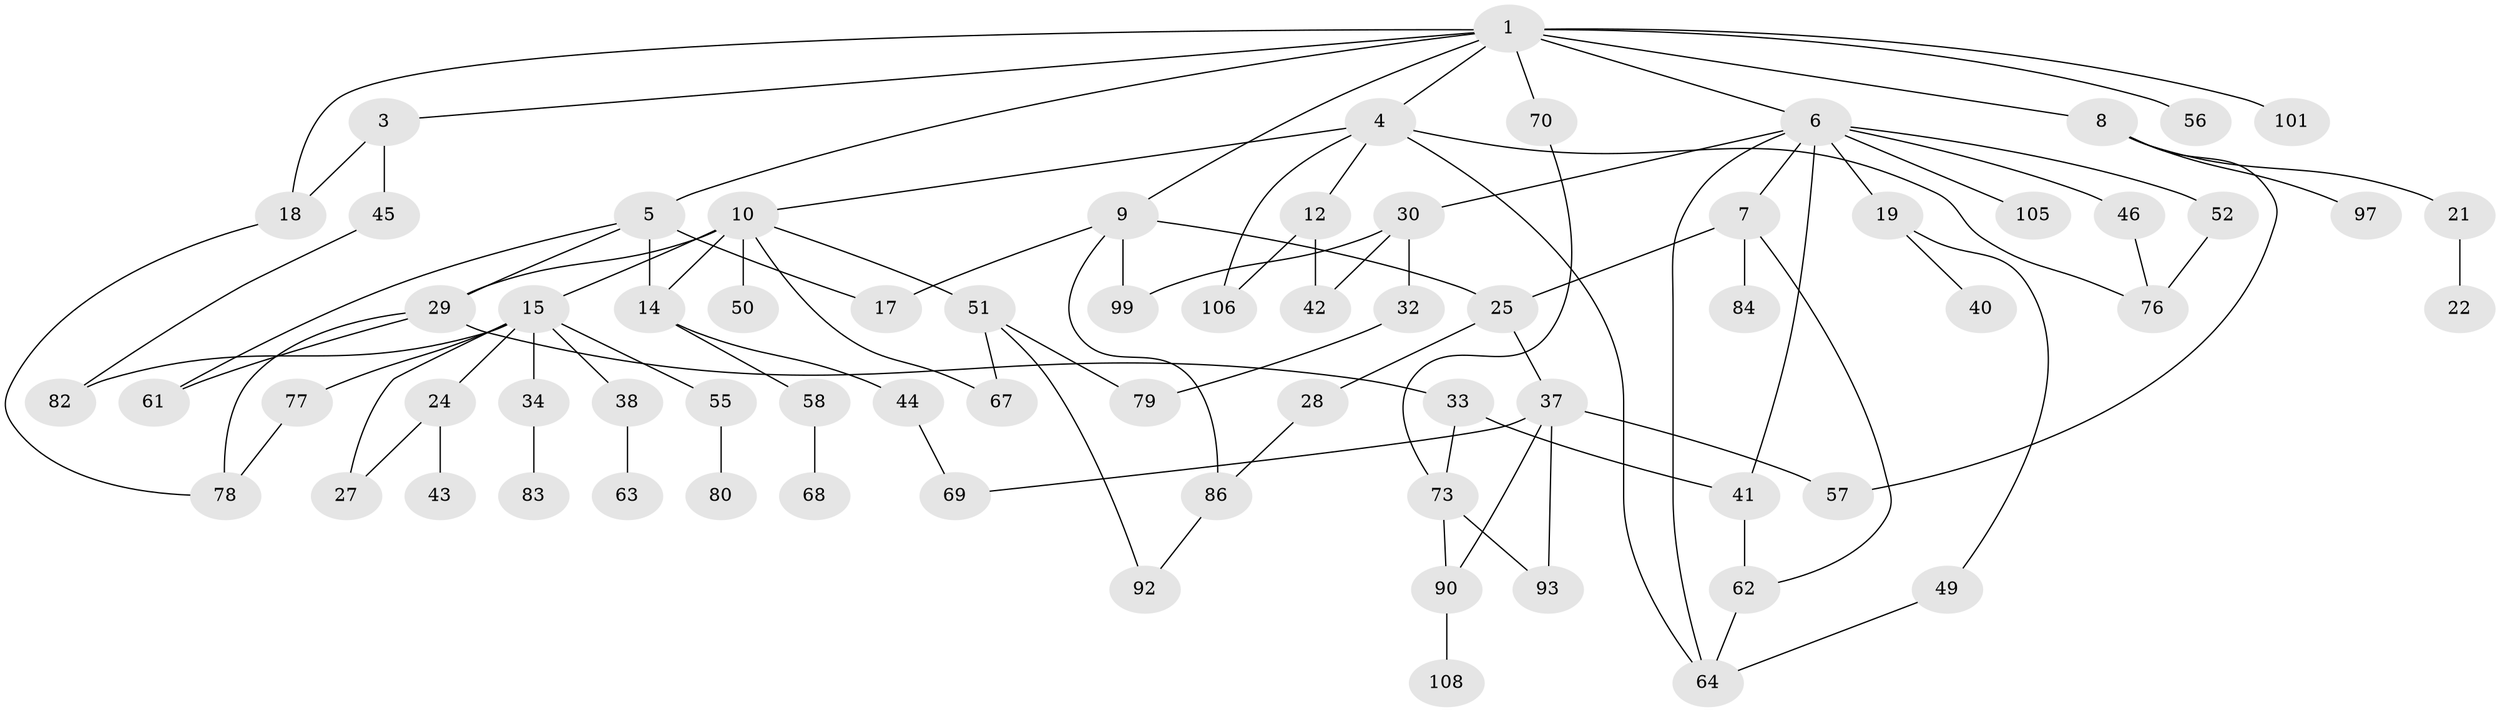 // Generated by graph-tools (version 1.1) at 2025/51/02/27/25 19:51:36]
// undirected, 70 vertices, 98 edges
graph export_dot {
graph [start="1"]
  node [color=gray90,style=filled];
  1 [super="+2"];
  3;
  4 [super="+88"];
  5 [super="+72"];
  6 [super="+53"];
  7 [super="+85"];
  8 [super="+11"];
  9 [super="+23"];
  10 [super="+16"];
  12 [super="+13"];
  14 [super="+31"];
  15 [super="+20"];
  17;
  18 [super="+35"];
  19;
  21;
  22 [super="+96"];
  24 [super="+36"];
  25 [super="+26"];
  27 [super="+71"];
  28;
  29 [super="+48"];
  30;
  32 [super="+65"];
  33 [super="+39"];
  34 [super="+98"];
  37 [super="+75"];
  38;
  40 [super="+54"];
  41;
  42 [super="+47"];
  43;
  44;
  45 [super="+81"];
  46;
  49 [super="+60"];
  50 [super="+59"];
  51;
  52 [super="+89"];
  55;
  56 [super="+66"];
  57;
  58;
  61;
  62 [super="+74"];
  63;
  64 [super="+102"];
  67 [super="+100"];
  68;
  69 [super="+107"];
  70;
  73 [super="+95"];
  76 [super="+91"];
  77;
  78 [super="+103"];
  79;
  80;
  82 [super="+104"];
  83;
  84;
  86 [super="+87"];
  90;
  92 [super="+94"];
  93;
  97;
  99;
  101;
  105;
  106;
  108;
  1 -- 3;
  1 -- 4;
  1 -- 6;
  1 -- 8;
  1 -- 18;
  1 -- 56;
  1 -- 101;
  1 -- 5;
  1 -- 9;
  1 -- 70;
  3 -- 45;
  3 -- 18;
  4 -- 10;
  4 -- 12;
  4 -- 106;
  4 -- 76;
  4 -- 64;
  5 -- 14;
  5 -- 29;
  5 -- 61;
  5 -- 17;
  6 -- 7;
  6 -- 19;
  6 -- 30;
  6 -- 46;
  6 -- 52;
  6 -- 64;
  6 -- 41;
  6 -- 105;
  7 -- 62;
  7 -- 84;
  7 -- 25;
  8 -- 97;
  8 -- 21;
  8 -- 57;
  9 -- 17;
  9 -- 25;
  9 -- 99;
  9 -- 86;
  10 -- 15;
  10 -- 50;
  10 -- 51;
  10 -- 67;
  10 -- 29;
  10 -- 14;
  12 -- 42;
  12 -- 106;
  14 -- 58;
  14 -- 44;
  15 -- 24;
  15 -- 34;
  15 -- 55;
  15 -- 38;
  15 -- 77;
  15 -- 27;
  15 -- 82;
  18 -- 78;
  19 -- 40;
  19 -- 49;
  21 -- 22;
  24 -- 27;
  24 -- 43;
  25 -- 28;
  25 -- 37;
  28 -- 86;
  29 -- 33;
  29 -- 61;
  29 -- 78;
  30 -- 32;
  30 -- 99;
  30 -- 42;
  32 -- 79;
  33 -- 73;
  33 -- 41;
  34 -- 83;
  37 -- 57;
  37 -- 93;
  37 -- 90;
  37 -- 69;
  38 -- 63;
  41 -- 62;
  44 -- 69;
  45 -- 82;
  46 -- 76;
  49 -- 64;
  51 -- 79;
  51 -- 92;
  51 -- 67;
  52 -- 76;
  55 -- 80;
  58 -- 68;
  62 -- 64;
  70 -- 73;
  73 -- 90;
  73 -- 93;
  77 -- 78;
  86 -- 92;
  90 -- 108;
}
